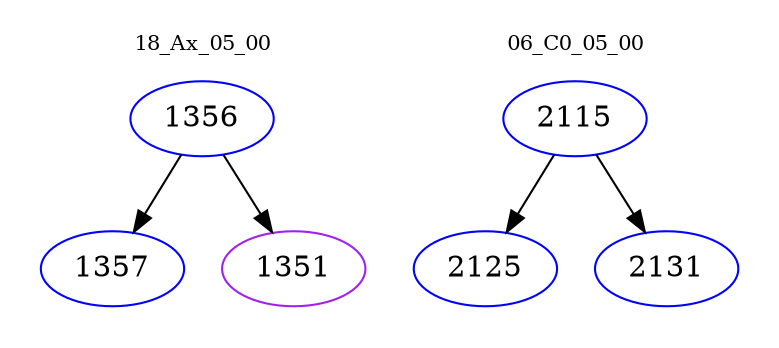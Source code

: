 digraph{
subgraph cluster_0 {
color = white
label = "18_Ax_05_00";
fontsize=10;
T0_1356 [label="1356", color="blue"]
T0_1356 -> T0_1357 [color="black"]
T0_1357 [label="1357", color="blue"]
T0_1356 -> T0_1351 [color="black"]
T0_1351 [label="1351", color="purple"]
}
subgraph cluster_1 {
color = white
label = "06_C0_05_00";
fontsize=10;
T1_2115 [label="2115", color="blue"]
T1_2115 -> T1_2125 [color="black"]
T1_2125 [label="2125", color="blue"]
T1_2115 -> T1_2131 [color="black"]
T1_2131 [label="2131", color="blue"]
}
}
